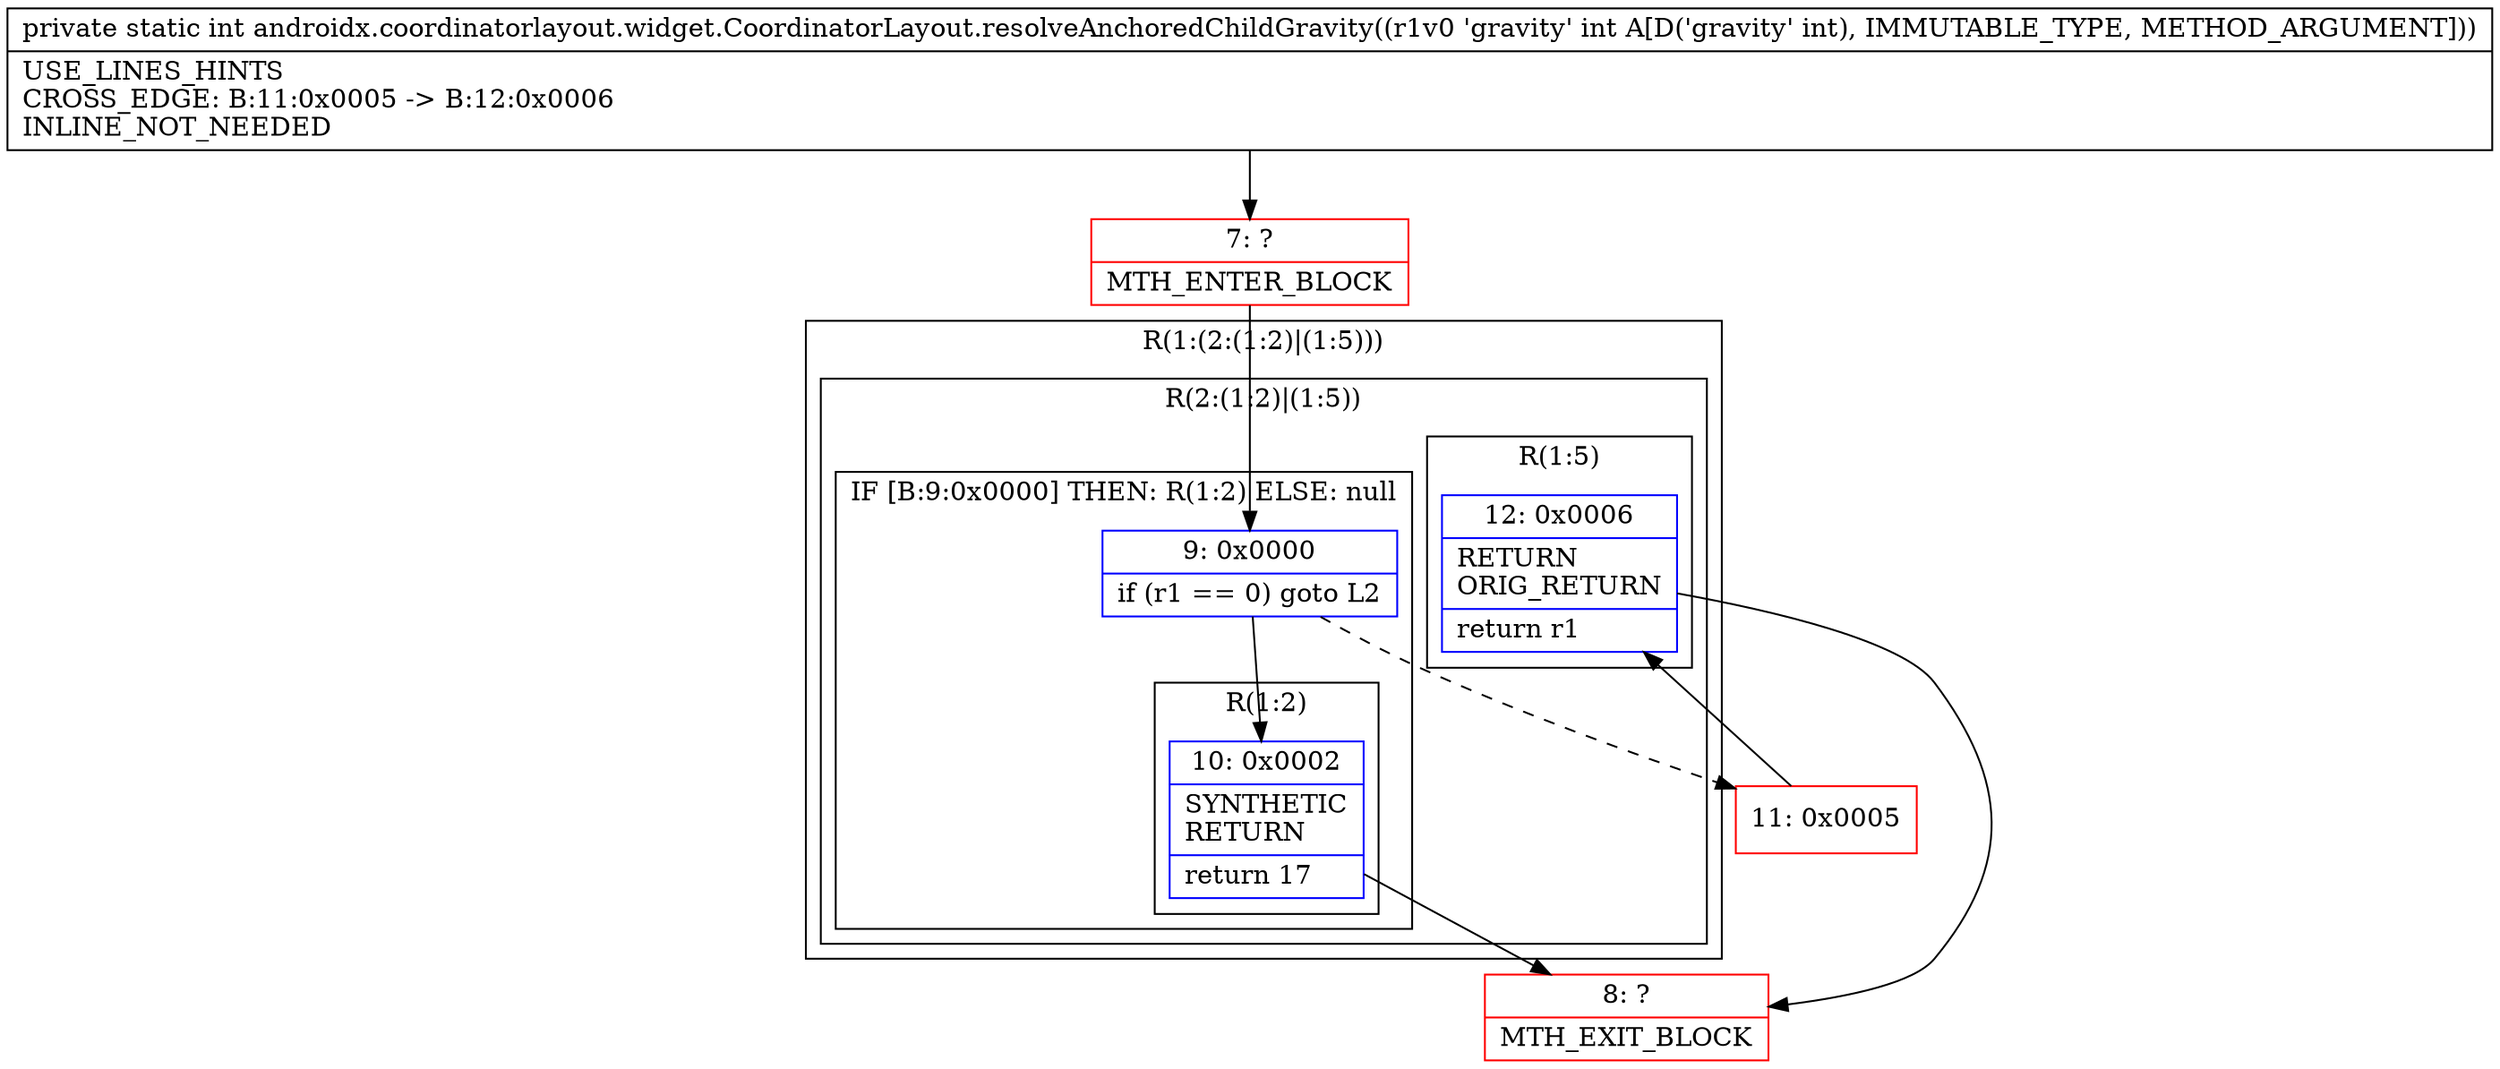 digraph "CFG forandroidx.coordinatorlayout.widget.CoordinatorLayout.resolveAnchoredChildGravity(I)I" {
subgraph cluster_Region_1739465472 {
label = "R(1:(2:(1:2)|(1:5)))";
node [shape=record,color=blue];
subgraph cluster_Region_1196842813 {
label = "R(2:(1:2)|(1:5))";
node [shape=record,color=blue];
subgraph cluster_IfRegion_372401035 {
label = "IF [B:9:0x0000] THEN: R(1:2) ELSE: null";
node [shape=record,color=blue];
Node_9 [shape=record,label="{9\:\ 0x0000|if (r1 == 0) goto L2\l}"];
subgraph cluster_Region_1275193954 {
label = "R(1:2)";
node [shape=record,color=blue];
Node_10 [shape=record,label="{10\:\ 0x0002|SYNTHETIC\lRETURN\l|return 17\l}"];
}
}
subgraph cluster_Region_1512142529 {
label = "R(1:5)";
node [shape=record,color=blue];
Node_12 [shape=record,label="{12\:\ 0x0006|RETURN\lORIG_RETURN\l|return r1\l}"];
}
}
}
Node_7 [shape=record,color=red,label="{7\:\ ?|MTH_ENTER_BLOCK\l}"];
Node_8 [shape=record,color=red,label="{8\:\ ?|MTH_EXIT_BLOCK\l}"];
Node_11 [shape=record,color=red,label="{11\:\ 0x0005}"];
MethodNode[shape=record,label="{private static int androidx.coordinatorlayout.widget.CoordinatorLayout.resolveAnchoredChildGravity((r1v0 'gravity' int A[D('gravity' int), IMMUTABLE_TYPE, METHOD_ARGUMENT]))  | USE_LINES_HINTS\lCROSS_EDGE: B:11:0x0005 \-\> B:12:0x0006\lINLINE_NOT_NEEDED\l}"];
MethodNode -> Node_7;Node_9 -> Node_10;
Node_9 -> Node_11[style=dashed];
Node_10 -> Node_8;
Node_12 -> Node_8;
Node_7 -> Node_9;
Node_11 -> Node_12;
}

